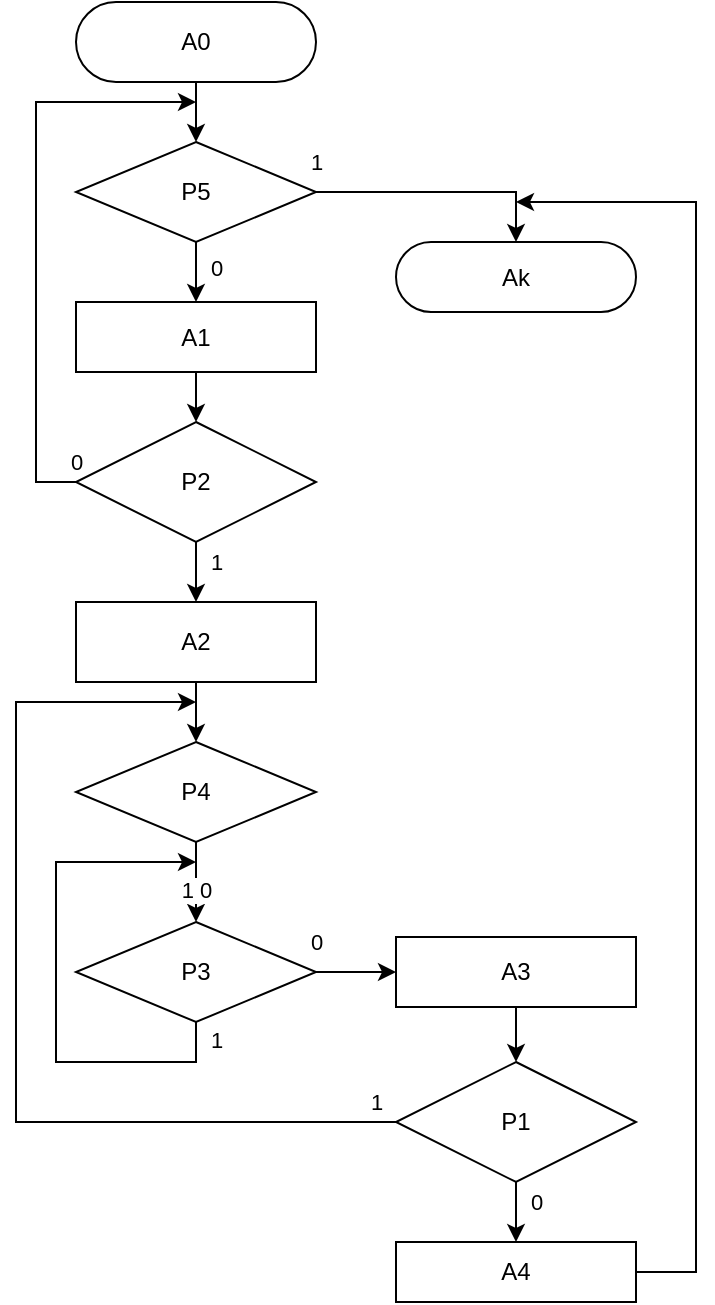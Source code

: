 <mxfile version="14.6.5" type="device"><diagram id="C5RBs43oDa-KdzZeNtuy" name="Page-1"><mxGraphModel dx="1102" dy="614" grid="1" gridSize="10" guides="1" tooltips="1" connect="1" arrows="1" fold="1" page="1" pageScale="1" pageWidth="827" pageHeight="1169" math="0" shadow="0"><root><mxCell id="WIyWlLk6GJQsqaUBKTNV-0"/><mxCell id="WIyWlLk6GJQsqaUBKTNV-1" parent="WIyWlLk6GJQsqaUBKTNV-0"/><mxCell id="Z84lD5Drct2yM9eoCME--3" value="" style="edgeStyle=orthogonalEdgeStyle;rounded=0;orthogonalLoop=1;jettySize=auto;html=1;" edge="1" parent="WIyWlLk6GJQsqaUBKTNV-1" source="Z84lD5Drct2yM9eoCME--1" target="Z84lD5Drct2yM9eoCME--2"><mxGeometry relative="1" as="geometry"/></mxCell><mxCell id="Z84lD5Drct2yM9eoCME--1" value="A0" style="rounded=1;whiteSpace=wrap;html=1;arcSize=50;" vertex="1" parent="WIyWlLk6GJQsqaUBKTNV-1"><mxGeometry x="80" y="40" width="120" height="40" as="geometry"/></mxCell><mxCell id="Z84lD5Drct2yM9eoCME--5" value="1" style="edgeStyle=orthogonalEdgeStyle;rounded=0;orthogonalLoop=1;jettySize=auto;html=1;entryX=0.5;entryY=0;entryDx=0;entryDy=0;" edge="1" parent="WIyWlLk6GJQsqaUBKTNV-1" source="Z84lD5Drct2yM9eoCME--2" target="Z84lD5Drct2yM9eoCME--6"><mxGeometry x="-1" y="15" relative="1" as="geometry"><mxPoint x="240" y="135" as="targetPoint"/><mxPoint as="offset"/></mxGeometry></mxCell><mxCell id="Z84lD5Drct2yM9eoCME--8" value="0" style="edgeStyle=orthogonalEdgeStyle;rounded=0;orthogonalLoop=1;jettySize=auto;html=1;" edge="1" parent="WIyWlLk6GJQsqaUBKTNV-1" source="Z84lD5Drct2yM9eoCME--2" target="Z84lD5Drct2yM9eoCME--7"><mxGeometry x="-0.5" y="10" relative="1" as="geometry"><mxPoint as="offset"/></mxGeometry></mxCell><mxCell id="Z84lD5Drct2yM9eoCME--2" value="P5" style="rhombus;whiteSpace=wrap;html=1;" vertex="1" parent="WIyWlLk6GJQsqaUBKTNV-1"><mxGeometry x="80" y="110" width="120" height="50" as="geometry"/></mxCell><mxCell id="Z84lD5Drct2yM9eoCME--6" value="Ak" style="rounded=1;whiteSpace=wrap;html=1;arcSize=50;" vertex="1" parent="WIyWlLk6GJQsqaUBKTNV-1"><mxGeometry x="240" y="160" width="120" height="35" as="geometry"/></mxCell><mxCell id="Z84lD5Drct2yM9eoCME--10" value="" style="edgeStyle=orthogonalEdgeStyle;rounded=0;orthogonalLoop=1;jettySize=auto;html=1;" edge="1" parent="WIyWlLk6GJQsqaUBKTNV-1" source="Z84lD5Drct2yM9eoCME--7" target="Z84lD5Drct2yM9eoCME--9"><mxGeometry relative="1" as="geometry"/></mxCell><mxCell id="Z84lD5Drct2yM9eoCME--7" value="A1" style="whiteSpace=wrap;html=1;" vertex="1" parent="WIyWlLk6GJQsqaUBKTNV-1"><mxGeometry x="80" y="190" width="120" height="35" as="geometry"/></mxCell><mxCell id="Z84lD5Drct2yM9eoCME--12" value="1&lt;br&gt;" style="edgeStyle=orthogonalEdgeStyle;rounded=0;orthogonalLoop=1;jettySize=auto;html=1;" edge="1" parent="WIyWlLk6GJQsqaUBKTNV-1" source="Z84lD5Drct2yM9eoCME--9" target="Z84lD5Drct2yM9eoCME--11"><mxGeometry x="0.2" y="10" relative="1" as="geometry"><mxPoint as="offset"/></mxGeometry></mxCell><mxCell id="Z84lD5Drct2yM9eoCME--20" value="0" style="edgeStyle=orthogonalEdgeStyle;rounded=0;orthogonalLoop=1;jettySize=auto;html=1;exitX=0;exitY=0.5;exitDx=0;exitDy=0;" edge="1" parent="WIyWlLk6GJQsqaUBKTNV-1" source="Z84lD5Drct2yM9eoCME--9"><mxGeometry x="-1" y="-10" relative="1" as="geometry"><mxPoint x="140" y="90" as="targetPoint"/><Array as="points"><mxPoint x="60" y="280"/><mxPoint x="60" y="90"/><mxPoint x="140" y="90"/></Array><mxPoint as="offset"/></mxGeometry></mxCell><mxCell id="Z84lD5Drct2yM9eoCME--9" value="P2" style="rhombus;whiteSpace=wrap;html=1;" vertex="1" parent="WIyWlLk6GJQsqaUBKTNV-1"><mxGeometry x="80" y="250" width="120" height="60" as="geometry"/></mxCell><mxCell id="Z84lD5Drct2yM9eoCME--18" value="" style="edgeStyle=orthogonalEdgeStyle;rounded=0;orthogonalLoop=1;jettySize=auto;html=1;" edge="1" parent="WIyWlLk6GJQsqaUBKTNV-1" source="Z84lD5Drct2yM9eoCME--11" target="Z84lD5Drct2yM9eoCME--17"><mxGeometry relative="1" as="geometry"/></mxCell><mxCell id="Z84lD5Drct2yM9eoCME--11" value="A2" style="whiteSpace=wrap;html=1;" vertex="1" parent="WIyWlLk6GJQsqaUBKTNV-1"><mxGeometry x="80" y="340" width="120" height="40" as="geometry"/></mxCell><mxCell id="Z84lD5Drct2yM9eoCME--24" value="1 0" style="edgeStyle=orthogonalEdgeStyle;rounded=0;sketch=0;orthogonalLoop=1;jettySize=auto;html=1;shadow=0;" edge="1" parent="WIyWlLk6GJQsqaUBKTNV-1" source="Z84lD5Drct2yM9eoCME--17" target="Z84lD5Drct2yM9eoCME--21"><mxGeometry x="0.2" relative="1" as="geometry"><mxPoint as="offset"/></mxGeometry></mxCell><mxCell id="Z84lD5Drct2yM9eoCME--17" value="P4" style="rhombus;whiteSpace=wrap;html=1;" vertex="1" parent="WIyWlLk6GJQsqaUBKTNV-1"><mxGeometry x="80" y="410" width="120" height="50" as="geometry"/></mxCell><mxCell id="Z84lD5Drct2yM9eoCME--30" value="1" style="edgeStyle=orthogonalEdgeStyle;rounded=0;sketch=0;orthogonalLoop=1;jettySize=auto;html=1;shadow=0;exitX=0.5;exitY=1;exitDx=0;exitDy=0;" edge="1" parent="WIyWlLk6GJQsqaUBKTNV-1" source="Z84lD5Drct2yM9eoCME--21"><mxGeometry x="-0.933" y="10" relative="1" as="geometry"><mxPoint x="140" y="470" as="targetPoint"/><Array as="points"><mxPoint x="140" y="570"/><mxPoint x="70" y="570"/><mxPoint x="70" y="470"/></Array><mxPoint as="offset"/></mxGeometry></mxCell><mxCell id="Z84lD5Drct2yM9eoCME--32" value="0" style="edgeStyle=orthogonalEdgeStyle;rounded=0;sketch=0;orthogonalLoop=1;jettySize=auto;html=1;shadow=0;" edge="1" parent="WIyWlLk6GJQsqaUBKTNV-1" source="Z84lD5Drct2yM9eoCME--21" target="Z84lD5Drct2yM9eoCME--31"><mxGeometry x="-1" y="15" relative="1" as="geometry"><mxPoint as="offset"/></mxGeometry></mxCell><mxCell id="Z84lD5Drct2yM9eoCME--21" value="P3" style="rhombus;whiteSpace=wrap;html=1;" vertex="1" parent="WIyWlLk6GJQsqaUBKTNV-1"><mxGeometry x="80" y="500" width="120" height="50" as="geometry"/></mxCell><mxCell id="Z84lD5Drct2yM9eoCME--34" value="" style="edgeStyle=orthogonalEdgeStyle;rounded=0;sketch=0;orthogonalLoop=1;jettySize=auto;html=1;shadow=0;" edge="1" parent="WIyWlLk6GJQsqaUBKTNV-1" source="Z84lD5Drct2yM9eoCME--31" target="Z84lD5Drct2yM9eoCME--33"><mxGeometry relative="1" as="geometry"/></mxCell><mxCell id="Z84lD5Drct2yM9eoCME--31" value="A3" style="whiteSpace=wrap;html=1;" vertex="1" parent="WIyWlLk6GJQsqaUBKTNV-1"><mxGeometry x="240" y="507.5" width="120" height="35" as="geometry"/></mxCell><mxCell id="Z84lD5Drct2yM9eoCME--36" value="1" style="edgeStyle=orthogonalEdgeStyle;rounded=0;sketch=0;orthogonalLoop=1;jettySize=auto;html=1;shadow=0;" edge="1" parent="WIyWlLk6GJQsqaUBKTNV-1" source="Z84lD5Drct2yM9eoCME--33"><mxGeometry x="-0.959" y="-10" relative="1" as="geometry"><mxPoint x="140" y="390" as="targetPoint"/><Array as="points"><mxPoint x="50" y="600"/><mxPoint x="50" y="390"/></Array><mxPoint as="offset"/></mxGeometry></mxCell><mxCell id="Z84lD5Drct2yM9eoCME--38" value="0" style="edgeStyle=orthogonalEdgeStyle;rounded=0;sketch=0;orthogonalLoop=1;jettySize=auto;html=1;shadow=0;" edge="1" parent="WIyWlLk6GJQsqaUBKTNV-1" source="Z84lD5Drct2yM9eoCME--33" target="Z84lD5Drct2yM9eoCME--37"><mxGeometry x="0.2" y="10" relative="1" as="geometry"><mxPoint as="offset"/></mxGeometry></mxCell><mxCell id="Z84lD5Drct2yM9eoCME--33" value="P1" style="rhombus;whiteSpace=wrap;html=1;" vertex="1" parent="WIyWlLk6GJQsqaUBKTNV-1"><mxGeometry x="240" y="570" width="120" height="60" as="geometry"/></mxCell><mxCell id="Z84lD5Drct2yM9eoCME--40" value="" style="edgeStyle=orthogonalEdgeStyle;rounded=0;sketch=0;orthogonalLoop=1;jettySize=auto;html=1;shadow=0;" edge="1" parent="WIyWlLk6GJQsqaUBKTNV-1" source="Z84lD5Drct2yM9eoCME--37"><mxGeometry relative="1" as="geometry"><mxPoint x="300" y="140" as="targetPoint"/><Array as="points"><mxPoint x="390" y="675"/><mxPoint x="390" y="140"/></Array></mxGeometry></mxCell><mxCell id="Z84lD5Drct2yM9eoCME--37" value="A4" style="whiteSpace=wrap;html=1;" vertex="1" parent="WIyWlLk6GJQsqaUBKTNV-1"><mxGeometry x="240" y="660" width="120" height="30" as="geometry"/></mxCell></root></mxGraphModel></diagram></mxfile>